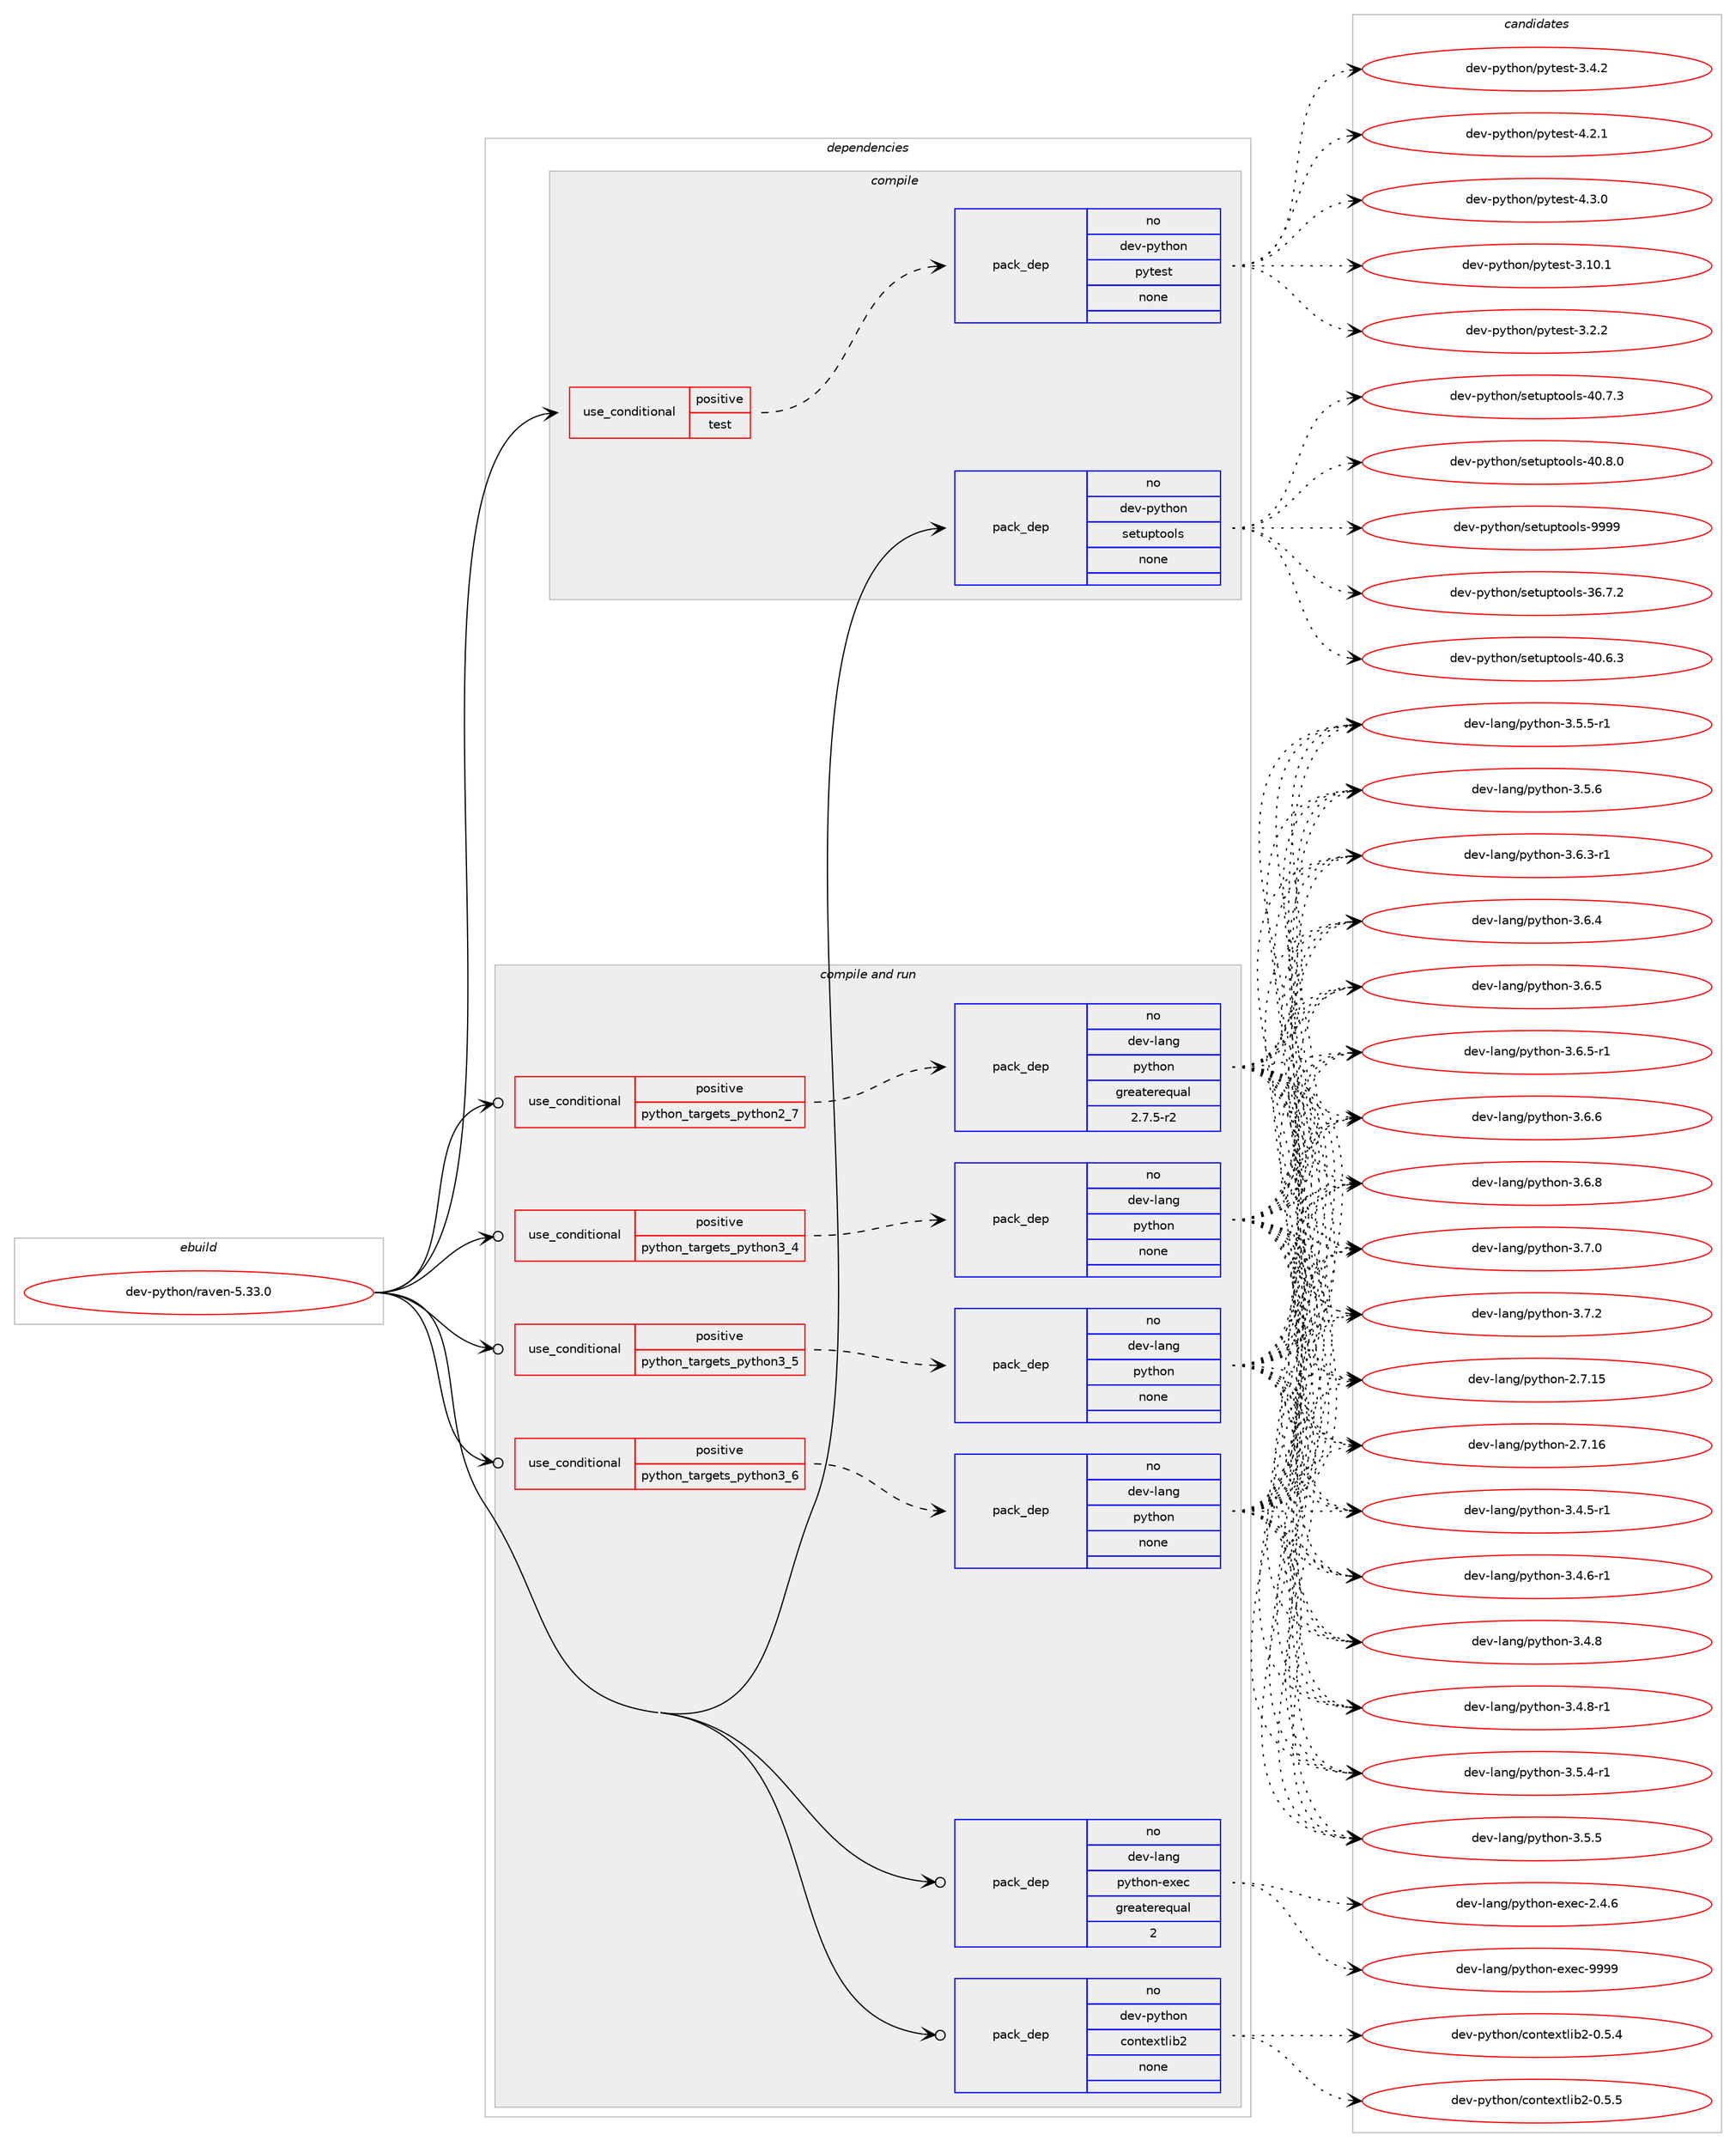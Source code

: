 digraph prolog {

# *************
# Graph options
# *************

newrank=true;
concentrate=true;
compound=true;
graph [rankdir=LR,fontname=Helvetica,fontsize=10,ranksep=1.5];#, ranksep=2.5, nodesep=0.2];
edge  [arrowhead=vee];
node  [fontname=Helvetica,fontsize=10];

# **********
# The ebuild
# **********

subgraph cluster_leftcol {
color=gray;
rank=same;
label=<<i>ebuild</i>>;
id [label="dev-python/raven-5.33.0", color=red, width=4, href="../dev-python/raven-5.33.0.svg"];
}

# ****************
# The dependencies
# ****************

subgraph cluster_midcol {
color=gray;
label=<<i>dependencies</i>>;
subgraph cluster_compile {
fillcolor="#eeeeee";
style=filled;
label=<<i>compile</i>>;
subgraph cond383553 {
dependency1438264 [label=<<TABLE BORDER="0" CELLBORDER="1" CELLSPACING="0" CELLPADDING="4"><TR><TD ROWSPAN="3" CELLPADDING="10">use_conditional</TD></TR><TR><TD>positive</TD></TR><TR><TD>test</TD></TR></TABLE>>, shape=none, color=red];
subgraph pack1031351 {
dependency1438265 [label=<<TABLE BORDER="0" CELLBORDER="1" CELLSPACING="0" CELLPADDING="4" WIDTH="220"><TR><TD ROWSPAN="6" CELLPADDING="30">pack_dep</TD></TR><TR><TD WIDTH="110">no</TD></TR><TR><TD>dev-python</TD></TR><TR><TD>pytest</TD></TR><TR><TD>none</TD></TR><TR><TD></TD></TR></TABLE>>, shape=none, color=blue];
}
dependency1438264:e -> dependency1438265:w [weight=20,style="dashed",arrowhead="vee"];
}
id:e -> dependency1438264:w [weight=20,style="solid",arrowhead="vee"];
subgraph pack1031352 {
dependency1438266 [label=<<TABLE BORDER="0" CELLBORDER="1" CELLSPACING="0" CELLPADDING="4" WIDTH="220"><TR><TD ROWSPAN="6" CELLPADDING="30">pack_dep</TD></TR><TR><TD WIDTH="110">no</TD></TR><TR><TD>dev-python</TD></TR><TR><TD>setuptools</TD></TR><TR><TD>none</TD></TR><TR><TD></TD></TR></TABLE>>, shape=none, color=blue];
}
id:e -> dependency1438266:w [weight=20,style="solid",arrowhead="vee"];
}
subgraph cluster_compileandrun {
fillcolor="#eeeeee";
style=filled;
label=<<i>compile and run</i>>;
subgraph cond383554 {
dependency1438267 [label=<<TABLE BORDER="0" CELLBORDER="1" CELLSPACING="0" CELLPADDING="4"><TR><TD ROWSPAN="3" CELLPADDING="10">use_conditional</TD></TR><TR><TD>positive</TD></TR><TR><TD>python_targets_python2_7</TD></TR></TABLE>>, shape=none, color=red];
subgraph pack1031353 {
dependency1438268 [label=<<TABLE BORDER="0" CELLBORDER="1" CELLSPACING="0" CELLPADDING="4" WIDTH="220"><TR><TD ROWSPAN="6" CELLPADDING="30">pack_dep</TD></TR><TR><TD WIDTH="110">no</TD></TR><TR><TD>dev-lang</TD></TR><TR><TD>python</TD></TR><TR><TD>greaterequal</TD></TR><TR><TD>2.7.5-r2</TD></TR></TABLE>>, shape=none, color=blue];
}
dependency1438267:e -> dependency1438268:w [weight=20,style="dashed",arrowhead="vee"];
}
id:e -> dependency1438267:w [weight=20,style="solid",arrowhead="odotvee"];
subgraph cond383555 {
dependency1438269 [label=<<TABLE BORDER="0" CELLBORDER="1" CELLSPACING="0" CELLPADDING="4"><TR><TD ROWSPAN="3" CELLPADDING="10">use_conditional</TD></TR><TR><TD>positive</TD></TR><TR><TD>python_targets_python3_4</TD></TR></TABLE>>, shape=none, color=red];
subgraph pack1031354 {
dependency1438270 [label=<<TABLE BORDER="0" CELLBORDER="1" CELLSPACING="0" CELLPADDING="4" WIDTH="220"><TR><TD ROWSPAN="6" CELLPADDING="30">pack_dep</TD></TR><TR><TD WIDTH="110">no</TD></TR><TR><TD>dev-lang</TD></TR><TR><TD>python</TD></TR><TR><TD>none</TD></TR><TR><TD></TD></TR></TABLE>>, shape=none, color=blue];
}
dependency1438269:e -> dependency1438270:w [weight=20,style="dashed",arrowhead="vee"];
}
id:e -> dependency1438269:w [weight=20,style="solid",arrowhead="odotvee"];
subgraph cond383556 {
dependency1438271 [label=<<TABLE BORDER="0" CELLBORDER="1" CELLSPACING="0" CELLPADDING="4"><TR><TD ROWSPAN="3" CELLPADDING="10">use_conditional</TD></TR><TR><TD>positive</TD></TR><TR><TD>python_targets_python3_5</TD></TR></TABLE>>, shape=none, color=red];
subgraph pack1031355 {
dependency1438272 [label=<<TABLE BORDER="0" CELLBORDER="1" CELLSPACING="0" CELLPADDING="4" WIDTH="220"><TR><TD ROWSPAN="6" CELLPADDING="30">pack_dep</TD></TR><TR><TD WIDTH="110">no</TD></TR><TR><TD>dev-lang</TD></TR><TR><TD>python</TD></TR><TR><TD>none</TD></TR><TR><TD></TD></TR></TABLE>>, shape=none, color=blue];
}
dependency1438271:e -> dependency1438272:w [weight=20,style="dashed",arrowhead="vee"];
}
id:e -> dependency1438271:w [weight=20,style="solid",arrowhead="odotvee"];
subgraph cond383557 {
dependency1438273 [label=<<TABLE BORDER="0" CELLBORDER="1" CELLSPACING="0" CELLPADDING="4"><TR><TD ROWSPAN="3" CELLPADDING="10">use_conditional</TD></TR><TR><TD>positive</TD></TR><TR><TD>python_targets_python3_6</TD></TR></TABLE>>, shape=none, color=red];
subgraph pack1031356 {
dependency1438274 [label=<<TABLE BORDER="0" CELLBORDER="1" CELLSPACING="0" CELLPADDING="4" WIDTH="220"><TR><TD ROWSPAN="6" CELLPADDING="30">pack_dep</TD></TR><TR><TD WIDTH="110">no</TD></TR><TR><TD>dev-lang</TD></TR><TR><TD>python</TD></TR><TR><TD>none</TD></TR><TR><TD></TD></TR></TABLE>>, shape=none, color=blue];
}
dependency1438273:e -> dependency1438274:w [weight=20,style="dashed",arrowhead="vee"];
}
id:e -> dependency1438273:w [weight=20,style="solid",arrowhead="odotvee"];
subgraph pack1031357 {
dependency1438275 [label=<<TABLE BORDER="0" CELLBORDER="1" CELLSPACING="0" CELLPADDING="4" WIDTH="220"><TR><TD ROWSPAN="6" CELLPADDING="30">pack_dep</TD></TR><TR><TD WIDTH="110">no</TD></TR><TR><TD>dev-lang</TD></TR><TR><TD>python-exec</TD></TR><TR><TD>greaterequal</TD></TR><TR><TD>2</TD></TR></TABLE>>, shape=none, color=blue];
}
id:e -> dependency1438275:w [weight=20,style="solid",arrowhead="odotvee"];
subgraph pack1031358 {
dependency1438276 [label=<<TABLE BORDER="0" CELLBORDER="1" CELLSPACING="0" CELLPADDING="4" WIDTH="220"><TR><TD ROWSPAN="6" CELLPADDING="30">pack_dep</TD></TR><TR><TD WIDTH="110">no</TD></TR><TR><TD>dev-python</TD></TR><TR><TD>contextlib2</TD></TR><TR><TD>none</TD></TR><TR><TD></TD></TR></TABLE>>, shape=none, color=blue];
}
id:e -> dependency1438276:w [weight=20,style="solid",arrowhead="odotvee"];
}
subgraph cluster_run {
fillcolor="#eeeeee";
style=filled;
label=<<i>run</i>>;
}
}

# **************
# The candidates
# **************

subgraph cluster_choices {
rank=same;
color=gray;
label=<<i>candidates</i>>;

subgraph choice1031351 {
color=black;
nodesep=1;
choice100101118451121211161041111104711212111610111511645514649484649 [label="dev-python/pytest-3.10.1", color=red, width=4,href="../dev-python/pytest-3.10.1.svg"];
choice1001011184511212111610411111047112121116101115116455146504650 [label="dev-python/pytest-3.2.2", color=red, width=4,href="../dev-python/pytest-3.2.2.svg"];
choice1001011184511212111610411111047112121116101115116455146524650 [label="dev-python/pytest-3.4.2", color=red, width=4,href="../dev-python/pytest-3.4.2.svg"];
choice1001011184511212111610411111047112121116101115116455246504649 [label="dev-python/pytest-4.2.1", color=red, width=4,href="../dev-python/pytest-4.2.1.svg"];
choice1001011184511212111610411111047112121116101115116455246514648 [label="dev-python/pytest-4.3.0", color=red, width=4,href="../dev-python/pytest-4.3.0.svg"];
dependency1438265:e -> choice100101118451121211161041111104711212111610111511645514649484649:w [style=dotted,weight="100"];
dependency1438265:e -> choice1001011184511212111610411111047112121116101115116455146504650:w [style=dotted,weight="100"];
dependency1438265:e -> choice1001011184511212111610411111047112121116101115116455146524650:w [style=dotted,weight="100"];
dependency1438265:e -> choice1001011184511212111610411111047112121116101115116455246504649:w [style=dotted,weight="100"];
dependency1438265:e -> choice1001011184511212111610411111047112121116101115116455246514648:w [style=dotted,weight="100"];
}
subgraph choice1031352 {
color=black;
nodesep=1;
choice100101118451121211161041111104711510111611711211611111110811545515446554650 [label="dev-python/setuptools-36.7.2", color=red, width=4,href="../dev-python/setuptools-36.7.2.svg"];
choice100101118451121211161041111104711510111611711211611111110811545524846544651 [label="dev-python/setuptools-40.6.3", color=red, width=4,href="../dev-python/setuptools-40.6.3.svg"];
choice100101118451121211161041111104711510111611711211611111110811545524846554651 [label="dev-python/setuptools-40.7.3", color=red, width=4,href="../dev-python/setuptools-40.7.3.svg"];
choice100101118451121211161041111104711510111611711211611111110811545524846564648 [label="dev-python/setuptools-40.8.0", color=red, width=4,href="../dev-python/setuptools-40.8.0.svg"];
choice10010111845112121116104111110471151011161171121161111111081154557575757 [label="dev-python/setuptools-9999", color=red, width=4,href="../dev-python/setuptools-9999.svg"];
dependency1438266:e -> choice100101118451121211161041111104711510111611711211611111110811545515446554650:w [style=dotted,weight="100"];
dependency1438266:e -> choice100101118451121211161041111104711510111611711211611111110811545524846544651:w [style=dotted,weight="100"];
dependency1438266:e -> choice100101118451121211161041111104711510111611711211611111110811545524846554651:w [style=dotted,weight="100"];
dependency1438266:e -> choice100101118451121211161041111104711510111611711211611111110811545524846564648:w [style=dotted,weight="100"];
dependency1438266:e -> choice10010111845112121116104111110471151011161171121161111111081154557575757:w [style=dotted,weight="100"];
}
subgraph choice1031353 {
color=black;
nodesep=1;
choice10010111845108971101034711212111610411111045504655464953 [label="dev-lang/python-2.7.15", color=red, width=4,href="../dev-lang/python-2.7.15.svg"];
choice10010111845108971101034711212111610411111045504655464954 [label="dev-lang/python-2.7.16", color=red, width=4,href="../dev-lang/python-2.7.16.svg"];
choice1001011184510897110103471121211161041111104551465246534511449 [label="dev-lang/python-3.4.5-r1", color=red, width=4,href="../dev-lang/python-3.4.5-r1.svg"];
choice1001011184510897110103471121211161041111104551465246544511449 [label="dev-lang/python-3.4.6-r1", color=red, width=4,href="../dev-lang/python-3.4.6-r1.svg"];
choice100101118451089711010347112121116104111110455146524656 [label="dev-lang/python-3.4.8", color=red, width=4,href="../dev-lang/python-3.4.8.svg"];
choice1001011184510897110103471121211161041111104551465246564511449 [label="dev-lang/python-3.4.8-r1", color=red, width=4,href="../dev-lang/python-3.4.8-r1.svg"];
choice1001011184510897110103471121211161041111104551465346524511449 [label="dev-lang/python-3.5.4-r1", color=red, width=4,href="../dev-lang/python-3.5.4-r1.svg"];
choice100101118451089711010347112121116104111110455146534653 [label="dev-lang/python-3.5.5", color=red, width=4,href="../dev-lang/python-3.5.5.svg"];
choice1001011184510897110103471121211161041111104551465346534511449 [label="dev-lang/python-3.5.5-r1", color=red, width=4,href="../dev-lang/python-3.5.5-r1.svg"];
choice100101118451089711010347112121116104111110455146534654 [label="dev-lang/python-3.5.6", color=red, width=4,href="../dev-lang/python-3.5.6.svg"];
choice1001011184510897110103471121211161041111104551465446514511449 [label="dev-lang/python-3.6.3-r1", color=red, width=4,href="../dev-lang/python-3.6.3-r1.svg"];
choice100101118451089711010347112121116104111110455146544652 [label="dev-lang/python-3.6.4", color=red, width=4,href="../dev-lang/python-3.6.4.svg"];
choice100101118451089711010347112121116104111110455146544653 [label="dev-lang/python-3.6.5", color=red, width=4,href="../dev-lang/python-3.6.5.svg"];
choice1001011184510897110103471121211161041111104551465446534511449 [label="dev-lang/python-3.6.5-r1", color=red, width=4,href="../dev-lang/python-3.6.5-r1.svg"];
choice100101118451089711010347112121116104111110455146544654 [label="dev-lang/python-3.6.6", color=red, width=4,href="../dev-lang/python-3.6.6.svg"];
choice100101118451089711010347112121116104111110455146544656 [label="dev-lang/python-3.6.8", color=red, width=4,href="../dev-lang/python-3.6.8.svg"];
choice100101118451089711010347112121116104111110455146554648 [label="dev-lang/python-3.7.0", color=red, width=4,href="../dev-lang/python-3.7.0.svg"];
choice100101118451089711010347112121116104111110455146554650 [label="dev-lang/python-3.7.2", color=red, width=4,href="../dev-lang/python-3.7.2.svg"];
dependency1438268:e -> choice10010111845108971101034711212111610411111045504655464953:w [style=dotted,weight="100"];
dependency1438268:e -> choice10010111845108971101034711212111610411111045504655464954:w [style=dotted,weight="100"];
dependency1438268:e -> choice1001011184510897110103471121211161041111104551465246534511449:w [style=dotted,weight="100"];
dependency1438268:e -> choice1001011184510897110103471121211161041111104551465246544511449:w [style=dotted,weight="100"];
dependency1438268:e -> choice100101118451089711010347112121116104111110455146524656:w [style=dotted,weight="100"];
dependency1438268:e -> choice1001011184510897110103471121211161041111104551465246564511449:w [style=dotted,weight="100"];
dependency1438268:e -> choice1001011184510897110103471121211161041111104551465346524511449:w [style=dotted,weight="100"];
dependency1438268:e -> choice100101118451089711010347112121116104111110455146534653:w [style=dotted,weight="100"];
dependency1438268:e -> choice1001011184510897110103471121211161041111104551465346534511449:w [style=dotted,weight="100"];
dependency1438268:e -> choice100101118451089711010347112121116104111110455146534654:w [style=dotted,weight="100"];
dependency1438268:e -> choice1001011184510897110103471121211161041111104551465446514511449:w [style=dotted,weight="100"];
dependency1438268:e -> choice100101118451089711010347112121116104111110455146544652:w [style=dotted,weight="100"];
dependency1438268:e -> choice100101118451089711010347112121116104111110455146544653:w [style=dotted,weight="100"];
dependency1438268:e -> choice1001011184510897110103471121211161041111104551465446534511449:w [style=dotted,weight="100"];
dependency1438268:e -> choice100101118451089711010347112121116104111110455146544654:w [style=dotted,weight="100"];
dependency1438268:e -> choice100101118451089711010347112121116104111110455146544656:w [style=dotted,weight="100"];
dependency1438268:e -> choice100101118451089711010347112121116104111110455146554648:w [style=dotted,weight="100"];
dependency1438268:e -> choice100101118451089711010347112121116104111110455146554650:w [style=dotted,weight="100"];
}
subgraph choice1031354 {
color=black;
nodesep=1;
choice10010111845108971101034711212111610411111045504655464953 [label="dev-lang/python-2.7.15", color=red, width=4,href="../dev-lang/python-2.7.15.svg"];
choice10010111845108971101034711212111610411111045504655464954 [label="dev-lang/python-2.7.16", color=red, width=4,href="../dev-lang/python-2.7.16.svg"];
choice1001011184510897110103471121211161041111104551465246534511449 [label="dev-lang/python-3.4.5-r1", color=red, width=4,href="../dev-lang/python-3.4.5-r1.svg"];
choice1001011184510897110103471121211161041111104551465246544511449 [label="dev-lang/python-3.4.6-r1", color=red, width=4,href="../dev-lang/python-3.4.6-r1.svg"];
choice100101118451089711010347112121116104111110455146524656 [label="dev-lang/python-3.4.8", color=red, width=4,href="../dev-lang/python-3.4.8.svg"];
choice1001011184510897110103471121211161041111104551465246564511449 [label="dev-lang/python-3.4.8-r1", color=red, width=4,href="../dev-lang/python-3.4.8-r1.svg"];
choice1001011184510897110103471121211161041111104551465346524511449 [label="dev-lang/python-3.5.4-r1", color=red, width=4,href="../dev-lang/python-3.5.4-r1.svg"];
choice100101118451089711010347112121116104111110455146534653 [label="dev-lang/python-3.5.5", color=red, width=4,href="../dev-lang/python-3.5.5.svg"];
choice1001011184510897110103471121211161041111104551465346534511449 [label="dev-lang/python-3.5.5-r1", color=red, width=4,href="../dev-lang/python-3.5.5-r1.svg"];
choice100101118451089711010347112121116104111110455146534654 [label="dev-lang/python-3.5.6", color=red, width=4,href="../dev-lang/python-3.5.6.svg"];
choice1001011184510897110103471121211161041111104551465446514511449 [label="dev-lang/python-3.6.3-r1", color=red, width=4,href="../dev-lang/python-3.6.3-r1.svg"];
choice100101118451089711010347112121116104111110455146544652 [label="dev-lang/python-3.6.4", color=red, width=4,href="../dev-lang/python-3.6.4.svg"];
choice100101118451089711010347112121116104111110455146544653 [label="dev-lang/python-3.6.5", color=red, width=4,href="../dev-lang/python-3.6.5.svg"];
choice1001011184510897110103471121211161041111104551465446534511449 [label="dev-lang/python-3.6.5-r1", color=red, width=4,href="../dev-lang/python-3.6.5-r1.svg"];
choice100101118451089711010347112121116104111110455146544654 [label="dev-lang/python-3.6.6", color=red, width=4,href="../dev-lang/python-3.6.6.svg"];
choice100101118451089711010347112121116104111110455146544656 [label="dev-lang/python-3.6.8", color=red, width=4,href="../dev-lang/python-3.6.8.svg"];
choice100101118451089711010347112121116104111110455146554648 [label="dev-lang/python-3.7.0", color=red, width=4,href="../dev-lang/python-3.7.0.svg"];
choice100101118451089711010347112121116104111110455146554650 [label="dev-lang/python-3.7.2", color=red, width=4,href="../dev-lang/python-3.7.2.svg"];
dependency1438270:e -> choice10010111845108971101034711212111610411111045504655464953:w [style=dotted,weight="100"];
dependency1438270:e -> choice10010111845108971101034711212111610411111045504655464954:w [style=dotted,weight="100"];
dependency1438270:e -> choice1001011184510897110103471121211161041111104551465246534511449:w [style=dotted,weight="100"];
dependency1438270:e -> choice1001011184510897110103471121211161041111104551465246544511449:w [style=dotted,weight="100"];
dependency1438270:e -> choice100101118451089711010347112121116104111110455146524656:w [style=dotted,weight="100"];
dependency1438270:e -> choice1001011184510897110103471121211161041111104551465246564511449:w [style=dotted,weight="100"];
dependency1438270:e -> choice1001011184510897110103471121211161041111104551465346524511449:w [style=dotted,weight="100"];
dependency1438270:e -> choice100101118451089711010347112121116104111110455146534653:w [style=dotted,weight="100"];
dependency1438270:e -> choice1001011184510897110103471121211161041111104551465346534511449:w [style=dotted,weight="100"];
dependency1438270:e -> choice100101118451089711010347112121116104111110455146534654:w [style=dotted,weight="100"];
dependency1438270:e -> choice1001011184510897110103471121211161041111104551465446514511449:w [style=dotted,weight="100"];
dependency1438270:e -> choice100101118451089711010347112121116104111110455146544652:w [style=dotted,weight="100"];
dependency1438270:e -> choice100101118451089711010347112121116104111110455146544653:w [style=dotted,weight="100"];
dependency1438270:e -> choice1001011184510897110103471121211161041111104551465446534511449:w [style=dotted,weight="100"];
dependency1438270:e -> choice100101118451089711010347112121116104111110455146544654:w [style=dotted,weight="100"];
dependency1438270:e -> choice100101118451089711010347112121116104111110455146544656:w [style=dotted,weight="100"];
dependency1438270:e -> choice100101118451089711010347112121116104111110455146554648:w [style=dotted,weight="100"];
dependency1438270:e -> choice100101118451089711010347112121116104111110455146554650:w [style=dotted,weight="100"];
}
subgraph choice1031355 {
color=black;
nodesep=1;
choice10010111845108971101034711212111610411111045504655464953 [label="dev-lang/python-2.7.15", color=red, width=4,href="../dev-lang/python-2.7.15.svg"];
choice10010111845108971101034711212111610411111045504655464954 [label="dev-lang/python-2.7.16", color=red, width=4,href="../dev-lang/python-2.7.16.svg"];
choice1001011184510897110103471121211161041111104551465246534511449 [label="dev-lang/python-3.4.5-r1", color=red, width=4,href="../dev-lang/python-3.4.5-r1.svg"];
choice1001011184510897110103471121211161041111104551465246544511449 [label="dev-lang/python-3.4.6-r1", color=red, width=4,href="../dev-lang/python-3.4.6-r1.svg"];
choice100101118451089711010347112121116104111110455146524656 [label="dev-lang/python-3.4.8", color=red, width=4,href="../dev-lang/python-3.4.8.svg"];
choice1001011184510897110103471121211161041111104551465246564511449 [label="dev-lang/python-3.4.8-r1", color=red, width=4,href="../dev-lang/python-3.4.8-r1.svg"];
choice1001011184510897110103471121211161041111104551465346524511449 [label="dev-lang/python-3.5.4-r1", color=red, width=4,href="../dev-lang/python-3.5.4-r1.svg"];
choice100101118451089711010347112121116104111110455146534653 [label="dev-lang/python-3.5.5", color=red, width=4,href="../dev-lang/python-3.5.5.svg"];
choice1001011184510897110103471121211161041111104551465346534511449 [label="dev-lang/python-3.5.5-r1", color=red, width=4,href="../dev-lang/python-3.5.5-r1.svg"];
choice100101118451089711010347112121116104111110455146534654 [label="dev-lang/python-3.5.6", color=red, width=4,href="../dev-lang/python-3.5.6.svg"];
choice1001011184510897110103471121211161041111104551465446514511449 [label="dev-lang/python-3.6.3-r1", color=red, width=4,href="../dev-lang/python-3.6.3-r1.svg"];
choice100101118451089711010347112121116104111110455146544652 [label="dev-lang/python-3.6.4", color=red, width=4,href="../dev-lang/python-3.6.4.svg"];
choice100101118451089711010347112121116104111110455146544653 [label="dev-lang/python-3.6.5", color=red, width=4,href="../dev-lang/python-3.6.5.svg"];
choice1001011184510897110103471121211161041111104551465446534511449 [label="dev-lang/python-3.6.5-r1", color=red, width=4,href="../dev-lang/python-3.6.5-r1.svg"];
choice100101118451089711010347112121116104111110455146544654 [label="dev-lang/python-3.6.6", color=red, width=4,href="../dev-lang/python-3.6.6.svg"];
choice100101118451089711010347112121116104111110455146544656 [label="dev-lang/python-3.6.8", color=red, width=4,href="../dev-lang/python-3.6.8.svg"];
choice100101118451089711010347112121116104111110455146554648 [label="dev-lang/python-3.7.0", color=red, width=4,href="../dev-lang/python-3.7.0.svg"];
choice100101118451089711010347112121116104111110455146554650 [label="dev-lang/python-3.7.2", color=red, width=4,href="../dev-lang/python-3.7.2.svg"];
dependency1438272:e -> choice10010111845108971101034711212111610411111045504655464953:w [style=dotted,weight="100"];
dependency1438272:e -> choice10010111845108971101034711212111610411111045504655464954:w [style=dotted,weight="100"];
dependency1438272:e -> choice1001011184510897110103471121211161041111104551465246534511449:w [style=dotted,weight="100"];
dependency1438272:e -> choice1001011184510897110103471121211161041111104551465246544511449:w [style=dotted,weight="100"];
dependency1438272:e -> choice100101118451089711010347112121116104111110455146524656:w [style=dotted,weight="100"];
dependency1438272:e -> choice1001011184510897110103471121211161041111104551465246564511449:w [style=dotted,weight="100"];
dependency1438272:e -> choice1001011184510897110103471121211161041111104551465346524511449:w [style=dotted,weight="100"];
dependency1438272:e -> choice100101118451089711010347112121116104111110455146534653:w [style=dotted,weight="100"];
dependency1438272:e -> choice1001011184510897110103471121211161041111104551465346534511449:w [style=dotted,weight="100"];
dependency1438272:e -> choice100101118451089711010347112121116104111110455146534654:w [style=dotted,weight="100"];
dependency1438272:e -> choice1001011184510897110103471121211161041111104551465446514511449:w [style=dotted,weight="100"];
dependency1438272:e -> choice100101118451089711010347112121116104111110455146544652:w [style=dotted,weight="100"];
dependency1438272:e -> choice100101118451089711010347112121116104111110455146544653:w [style=dotted,weight="100"];
dependency1438272:e -> choice1001011184510897110103471121211161041111104551465446534511449:w [style=dotted,weight="100"];
dependency1438272:e -> choice100101118451089711010347112121116104111110455146544654:w [style=dotted,weight="100"];
dependency1438272:e -> choice100101118451089711010347112121116104111110455146544656:w [style=dotted,weight="100"];
dependency1438272:e -> choice100101118451089711010347112121116104111110455146554648:w [style=dotted,weight="100"];
dependency1438272:e -> choice100101118451089711010347112121116104111110455146554650:w [style=dotted,weight="100"];
}
subgraph choice1031356 {
color=black;
nodesep=1;
choice10010111845108971101034711212111610411111045504655464953 [label="dev-lang/python-2.7.15", color=red, width=4,href="../dev-lang/python-2.7.15.svg"];
choice10010111845108971101034711212111610411111045504655464954 [label="dev-lang/python-2.7.16", color=red, width=4,href="../dev-lang/python-2.7.16.svg"];
choice1001011184510897110103471121211161041111104551465246534511449 [label="dev-lang/python-3.4.5-r1", color=red, width=4,href="../dev-lang/python-3.4.5-r1.svg"];
choice1001011184510897110103471121211161041111104551465246544511449 [label="dev-lang/python-3.4.6-r1", color=red, width=4,href="../dev-lang/python-3.4.6-r1.svg"];
choice100101118451089711010347112121116104111110455146524656 [label="dev-lang/python-3.4.8", color=red, width=4,href="../dev-lang/python-3.4.8.svg"];
choice1001011184510897110103471121211161041111104551465246564511449 [label="dev-lang/python-3.4.8-r1", color=red, width=4,href="../dev-lang/python-3.4.8-r1.svg"];
choice1001011184510897110103471121211161041111104551465346524511449 [label="dev-lang/python-3.5.4-r1", color=red, width=4,href="../dev-lang/python-3.5.4-r1.svg"];
choice100101118451089711010347112121116104111110455146534653 [label="dev-lang/python-3.5.5", color=red, width=4,href="../dev-lang/python-3.5.5.svg"];
choice1001011184510897110103471121211161041111104551465346534511449 [label="dev-lang/python-3.5.5-r1", color=red, width=4,href="../dev-lang/python-3.5.5-r1.svg"];
choice100101118451089711010347112121116104111110455146534654 [label="dev-lang/python-3.5.6", color=red, width=4,href="../dev-lang/python-3.5.6.svg"];
choice1001011184510897110103471121211161041111104551465446514511449 [label="dev-lang/python-3.6.3-r1", color=red, width=4,href="../dev-lang/python-3.6.3-r1.svg"];
choice100101118451089711010347112121116104111110455146544652 [label="dev-lang/python-3.6.4", color=red, width=4,href="../dev-lang/python-3.6.4.svg"];
choice100101118451089711010347112121116104111110455146544653 [label="dev-lang/python-3.6.5", color=red, width=4,href="../dev-lang/python-3.6.5.svg"];
choice1001011184510897110103471121211161041111104551465446534511449 [label="dev-lang/python-3.6.5-r1", color=red, width=4,href="../dev-lang/python-3.6.5-r1.svg"];
choice100101118451089711010347112121116104111110455146544654 [label="dev-lang/python-3.6.6", color=red, width=4,href="../dev-lang/python-3.6.6.svg"];
choice100101118451089711010347112121116104111110455146544656 [label="dev-lang/python-3.6.8", color=red, width=4,href="../dev-lang/python-3.6.8.svg"];
choice100101118451089711010347112121116104111110455146554648 [label="dev-lang/python-3.7.0", color=red, width=4,href="../dev-lang/python-3.7.0.svg"];
choice100101118451089711010347112121116104111110455146554650 [label="dev-lang/python-3.7.2", color=red, width=4,href="../dev-lang/python-3.7.2.svg"];
dependency1438274:e -> choice10010111845108971101034711212111610411111045504655464953:w [style=dotted,weight="100"];
dependency1438274:e -> choice10010111845108971101034711212111610411111045504655464954:w [style=dotted,weight="100"];
dependency1438274:e -> choice1001011184510897110103471121211161041111104551465246534511449:w [style=dotted,weight="100"];
dependency1438274:e -> choice1001011184510897110103471121211161041111104551465246544511449:w [style=dotted,weight="100"];
dependency1438274:e -> choice100101118451089711010347112121116104111110455146524656:w [style=dotted,weight="100"];
dependency1438274:e -> choice1001011184510897110103471121211161041111104551465246564511449:w [style=dotted,weight="100"];
dependency1438274:e -> choice1001011184510897110103471121211161041111104551465346524511449:w [style=dotted,weight="100"];
dependency1438274:e -> choice100101118451089711010347112121116104111110455146534653:w [style=dotted,weight="100"];
dependency1438274:e -> choice1001011184510897110103471121211161041111104551465346534511449:w [style=dotted,weight="100"];
dependency1438274:e -> choice100101118451089711010347112121116104111110455146534654:w [style=dotted,weight="100"];
dependency1438274:e -> choice1001011184510897110103471121211161041111104551465446514511449:w [style=dotted,weight="100"];
dependency1438274:e -> choice100101118451089711010347112121116104111110455146544652:w [style=dotted,weight="100"];
dependency1438274:e -> choice100101118451089711010347112121116104111110455146544653:w [style=dotted,weight="100"];
dependency1438274:e -> choice1001011184510897110103471121211161041111104551465446534511449:w [style=dotted,weight="100"];
dependency1438274:e -> choice100101118451089711010347112121116104111110455146544654:w [style=dotted,weight="100"];
dependency1438274:e -> choice100101118451089711010347112121116104111110455146544656:w [style=dotted,weight="100"];
dependency1438274:e -> choice100101118451089711010347112121116104111110455146554648:w [style=dotted,weight="100"];
dependency1438274:e -> choice100101118451089711010347112121116104111110455146554650:w [style=dotted,weight="100"];
}
subgraph choice1031357 {
color=black;
nodesep=1;
choice1001011184510897110103471121211161041111104510112010199455046524654 [label="dev-lang/python-exec-2.4.6", color=red, width=4,href="../dev-lang/python-exec-2.4.6.svg"];
choice10010111845108971101034711212111610411111045101120101994557575757 [label="dev-lang/python-exec-9999", color=red, width=4,href="../dev-lang/python-exec-9999.svg"];
dependency1438275:e -> choice1001011184510897110103471121211161041111104510112010199455046524654:w [style=dotted,weight="100"];
dependency1438275:e -> choice10010111845108971101034711212111610411111045101120101994557575757:w [style=dotted,weight="100"];
}
subgraph choice1031358 {
color=black;
nodesep=1;
choice1001011184511212111610411111047991111101161011201161081059850454846534652 [label="dev-python/contextlib2-0.5.4", color=red, width=4,href="../dev-python/contextlib2-0.5.4.svg"];
choice1001011184511212111610411111047991111101161011201161081059850454846534653 [label="dev-python/contextlib2-0.5.5", color=red, width=4,href="../dev-python/contextlib2-0.5.5.svg"];
dependency1438276:e -> choice1001011184511212111610411111047991111101161011201161081059850454846534652:w [style=dotted,weight="100"];
dependency1438276:e -> choice1001011184511212111610411111047991111101161011201161081059850454846534653:w [style=dotted,weight="100"];
}
}

}
